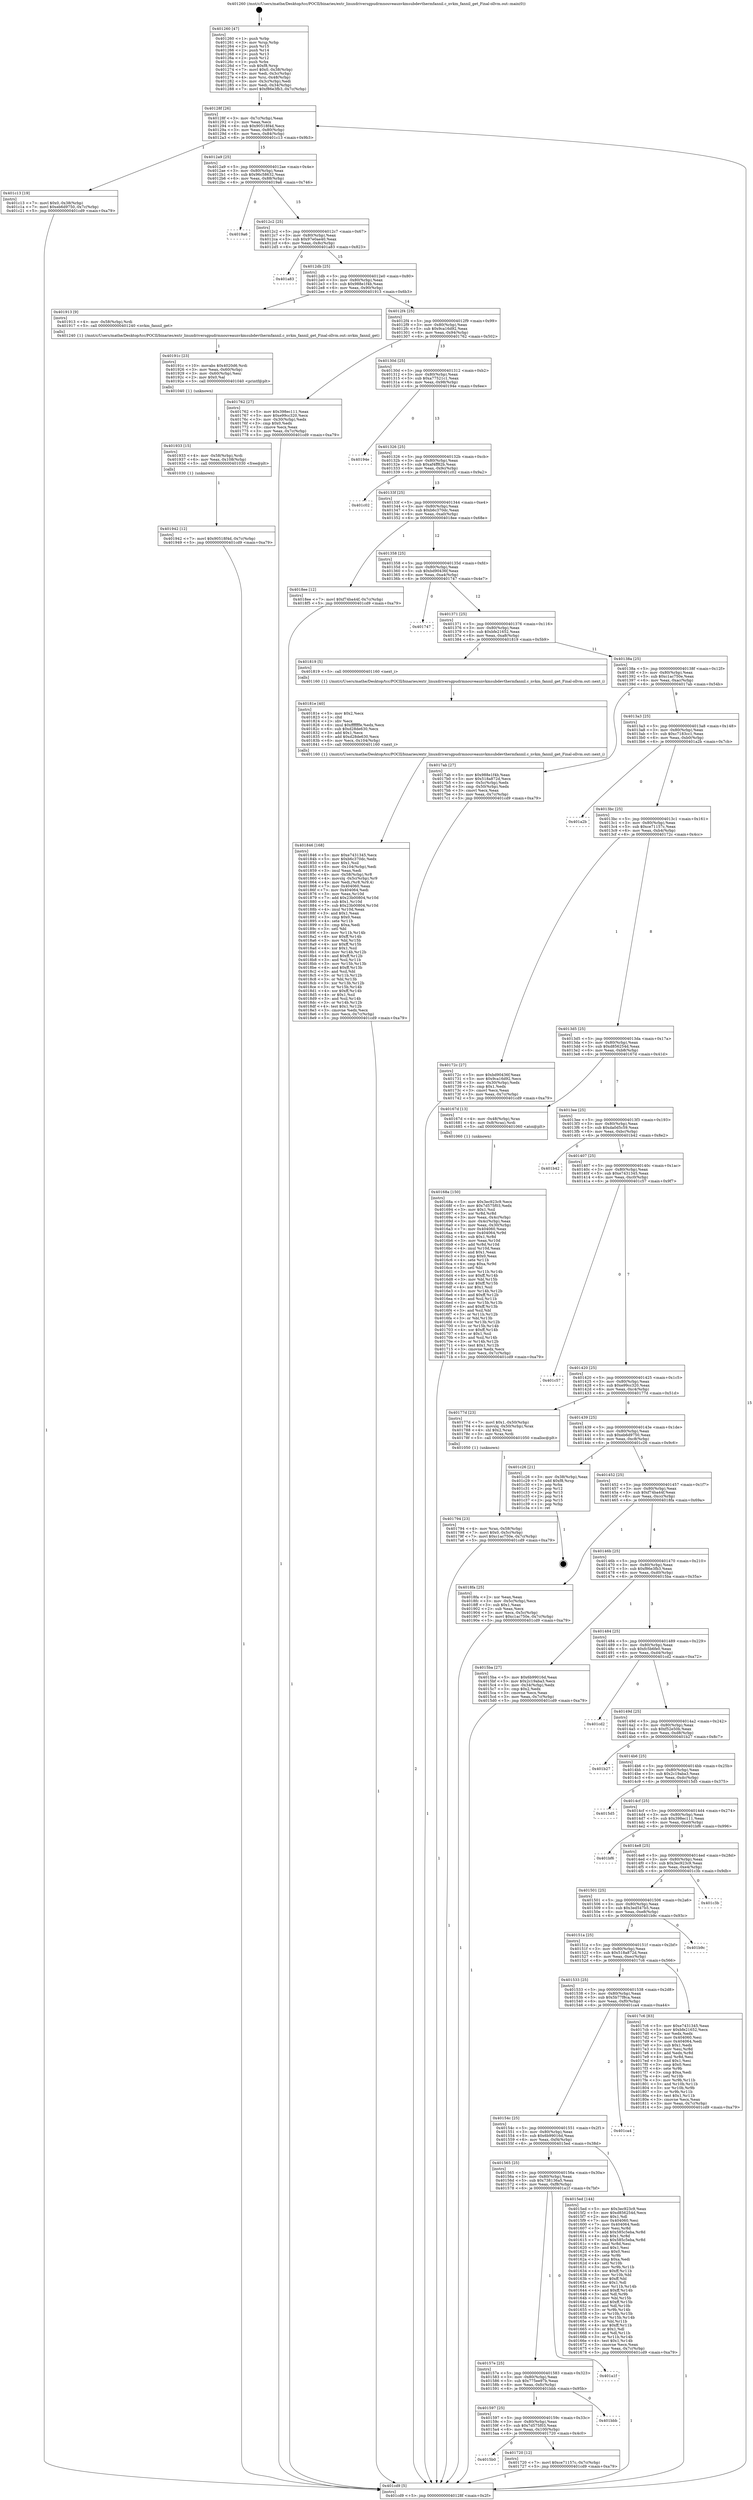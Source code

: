 digraph "0x401260" {
  label = "0x401260 (/mnt/c/Users/mathe/Desktop/tcc/POCII/binaries/extr_linuxdriversgpudrmnouveaunvkmsubdevthermfannil.c_nvkm_fannil_get_Final-ollvm.out::main(0))"
  labelloc = "t"
  node[shape=record]

  Entry [label="",width=0.3,height=0.3,shape=circle,fillcolor=black,style=filled]
  "0x40128f" [label="{
     0x40128f [26]\l
     | [instrs]\l
     &nbsp;&nbsp;0x40128f \<+3\>: mov -0x7c(%rbp),%eax\l
     &nbsp;&nbsp;0x401292 \<+2\>: mov %eax,%ecx\l
     &nbsp;&nbsp;0x401294 \<+6\>: sub $0x90518f4d,%ecx\l
     &nbsp;&nbsp;0x40129a \<+3\>: mov %eax,-0x80(%rbp)\l
     &nbsp;&nbsp;0x40129d \<+6\>: mov %ecx,-0x84(%rbp)\l
     &nbsp;&nbsp;0x4012a3 \<+6\>: je 0000000000401c13 \<main+0x9b3\>\l
  }"]
  "0x401c13" [label="{
     0x401c13 [19]\l
     | [instrs]\l
     &nbsp;&nbsp;0x401c13 \<+7\>: movl $0x0,-0x38(%rbp)\l
     &nbsp;&nbsp;0x401c1a \<+7\>: movl $0xeb6d9750,-0x7c(%rbp)\l
     &nbsp;&nbsp;0x401c21 \<+5\>: jmp 0000000000401cd9 \<main+0xa79\>\l
  }"]
  "0x4012a9" [label="{
     0x4012a9 [25]\l
     | [instrs]\l
     &nbsp;&nbsp;0x4012a9 \<+5\>: jmp 00000000004012ae \<main+0x4e\>\l
     &nbsp;&nbsp;0x4012ae \<+3\>: mov -0x80(%rbp),%eax\l
     &nbsp;&nbsp;0x4012b1 \<+5\>: sub $0x96c58632,%eax\l
     &nbsp;&nbsp;0x4012b6 \<+6\>: mov %eax,-0x88(%rbp)\l
     &nbsp;&nbsp;0x4012bc \<+6\>: je 00000000004019a6 \<main+0x746\>\l
  }"]
  Exit [label="",width=0.3,height=0.3,shape=circle,fillcolor=black,style=filled,peripheries=2]
  "0x4019a6" [label="{
     0x4019a6\l
  }", style=dashed]
  "0x4012c2" [label="{
     0x4012c2 [25]\l
     | [instrs]\l
     &nbsp;&nbsp;0x4012c2 \<+5\>: jmp 00000000004012c7 \<main+0x67\>\l
     &nbsp;&nbsp;0x4012c7 \<+3\>: mov -0x80(%rbp),%eax\l
     &nbsp;&nbsp;0x4012ca \<+5\>: sub $0x97e0ae40,%eax\l
     &nbsp;&nbsp;0x4012cf \<+6\>: mov %eax,-0x8c(%rbp)\l
     &nbsp;&nbsp;0x4012d5 \<+6\>: je 0000000000401a83 \<main+0x823\>\l
  }"]
  "0x401942" [label="{
     0x401942 [12]\l
     | [instrs]\l
     &nbsp;&nbsp;0x401942 \<+7\>: movl $0x90518f4d,-0x7c(%rbp)\l
     &nbsp;&nbsp;0x401949 \<+5\>: jmp 0000000000401cd9 \<main+0xa79\>\l
  }"]
  "0x401a83" [label="{
     0x401a83\l
  }", style=dashed]
  "0x4012db" [label="{
     0x4012db [25]\l
     | [instrs]\l
     &nbsp;&nbsp;0x4012db \<+5\>: jmp 00000000004012e0 \<main+0x80\>\l
     &nbsp;&nbsp;0x4012e0 \<+3\>: mov -0x80(%rbp),%eax\l
     &nbsp;&nbsp;0x4012e3 \<+5\>: sub $0x988e1f4b,%eax\l
     &nbsp;&nbsp;0x4012e8 \<+6\>: mov %eax,-0x90(%rbp)\l
     &nbsp;&nbsp;0x4012ee \<+6\>: je 0000000000401913 \<main+0x6b3\>\l
  }"]
  "0x401933" [label="{
     0x401933 [15]\l
     | [instrs]\l
     &nbsp;&nbsp;0x401933 \<+4\>: mov -0x58(%rbp),%rdi\l
     &nbsp;&nbsp;0x401937 \<+6\>: mov %eax,-0x108(%rbp)\l
     &nbsp;&nbsp;0x40193d \<+5\>: call 0000000000401030 \<free@plt\>\l
     | [calls]\l
     &nbsp;&nbsp;0x401030 \{1\} (unknown)\l
  }"]
  "0x401913" [label="{
     0x401913 [9]\l
     | [instrs]\l
     &nbsp;&nbsp;0x401913 \<+4\>: mov -0x58(%rbp),%rdi\l
     &nbsp;&nbsp;0x401917 \<+5\>: call 0000000000401240 \<nvkm_fannil_get\>\l
     | [calls]\l
     &nbsp;&nbsp;0x401240 \{1\} (/mnt/c/Users/mathe/Desktop/tcc/POCII/binaries/extr_linuxdriversgpudrmnouveaunvkmsubdevthermfannil.c_nvkm_fannil_get_Final-ollvm.out::nvkm_fannil_get)\l
  }"]
  "0x4012f4" [label="{
     0x4012f4 [25]\l
     | [instrs]\l
     &nbsp;&nbsp;0x4012f4 \<+5\>: jmp 00000000004012f9 \<main+0x99\>\l
     &nbsp;&nbsp;0x4012f9 \<+3\>: mov -0x80(%rbp),%eax\l
     &nbsp;&nbsp;0x4012fc \<+5\>: sub $0x9ca16d92,%eax\l
     &nbsp;&nbsp;0x401301 \<+6\>: mov %eax,-0x94(%rbp)\l
     &nbsp;&nbsp;0x401307 \<+6\>: je 0000000000401762 \<main+0x502\>\l
  }"]
  "0x40191c" [label="{
     0x40191c [23]\l
     | [instrs]\l
     &nbsp;&nbsp;0x40191c \<+10\>: movabs $0x4020d6,%rdi\l
     &nbsp;&nbsp;0x401926 \<+3\>: mov %eax,-0x60(%rbp)\l
     &nbsp;&nbsp;0x401929 \<+3\>: mov -0x60(%rbp),%esi\l
     &nbsp;&nbsp;0x40192c \<+2\>: mov $0x0,%al\l
     &nbsp;&nbsp;0x40192e \<+5\>: call 0000000000401040 \<printf@plt\>\l
     | [calls]\l
     &nbsp;&nbsp;0x401040 \{1\} (unknown)\l
  }"]
  "0x401762" [label="{
     0x401762 [27]\l
     | [instrs]\l
     &nbsp;&nbsp;0x401762 \<+5\>: mov $0x398ec111,%eax\l
     &nbsp;&nbsp;0x401767 \<+5\>: mov $0xe99cc320,%ecx\l
     &nbsp;&nbsp;0x40176c \<+3\>: mov -0x30(%rbp),%edx\l
     &nbsp;&nbsp;0x40176f \<+3\>: cmp $0x0,%edx\l
     &nbsp;&nbsp;0x401772 \<+3\>: cmove %ecx,%eax\l
     &nbsp;&nbsp;0x401775 \<+3\>: mov %eax,-0x7c(%rbp)\l
     &nbsp;&nbsp;0x401778 \<+5\>: jmp 0000000000401cd9 \<main+0xa79\>\l
  }"]
  "0x40130d" [label="{
     0x40130d [25]\l
     | [instrs]\l
     &nbsp;&nbsp;0x40130d \<+5\>: jmp 0000000000401312 \<main+0xb2\>\l
     &nbsp;&nbsp;0x401312 \<+3\>: mov -0x80(%rbp),%eax\l
     &nbsp;&nbsp;0x401315 \<+5\>: sub $0xa77521c1,%eax\l
     &nbsp;&nbsp;0x40131a \<+6\>: mov %eax,-0x98(%rbp)\l
     &nbsp;&nbsp;0x401320 \<+6\>: je 000000000040194e \<main+0x6ee\>\l
  }"]
  "0x401846" [label="{
     0x401846 [168]\l
     | [instrs]\l
     &nbsp;&nbsp;0x401846 \<+5\>: mov $0xe7431345,%ecx\l
     &nbsp;&nbsp;0x40184b \<+5\>: mov $0xb6c370dc,%edx\l
     &nbsp;&nbsp;0x401850 \<+3\>: mov $0x1,%sil\l
     &nbsp;&nbsp;0x401853 \<+6\>: mov -0x104(%rbp),%edi\l
     &nbsp;&nbsp;0x401859 \<+3\>: imul %eax,%edi\l
     &nbsp;&nbsp;0x40185c \<+4\>: mov -0x58(%rbp),%r8\l
     &nbsp;&nbsp;0x401860 \<+4\>: movslq -0x5c(%rbp),%r9\l
     &nbsp;&nbsp;0x401864 \<+4\>: mov %edi,(%r8,%r9,4)\l
     &nbsp;&nbsp;0x401868 \<+7\>: mov 0x404060,%eax\l
     &nbsp;&nbsp;0x40186f \<+7\>: mov 0x404064,%edi\l
     &nbsp;&nbsp;0x401876 \<+3\>: mov %eax,%r10d\l
     &nbsp;&nbsp;0x401879 \<+7\>: add $0x23b00804,%r10d\l
     &nbsp;&nbsp;0x401880 \<+4\>: sub $0x1,%r10d\l
     &nbsp;&nbsp;0x401884 \<+7\>: sub $0x23b00804,%r10d\l
     &nbsp;&nbsp;0x40188b \<+4\>: imul %r10d,%eax\l
     &nbsp;&nbsp;0x40188f \<+3\>: and $0x1,%eax\l
     &nbsp;&nbsp;0x401892 \<+3\>: cmp $0x0,%eax\l
     &nbsp;&nbsp;0x401895 \<+4\>: sete %r11b\l
     &nbsp;&nbsp;0x401899 \<+3\>: cmp $0xa,%edi\l
     &nbsp;&nbsp;0x40189c \<+3\>: setl %bl\l
     &nbsp;&nbsp;0x40189f \<+3\>: mov %r11b,%r14b\l
     &nbsp;&nbsp;0x4018a2 \<+4\>: xor $0xff,%r14b\l
     &nbsp;&nbsp;0x4018a6 \<+3\>: mov %bl,%r15b\l
     &nbsp;&nbsp;0x4018a9 \<+4\>: xor $0xff,%r15b\l
     &nbsp;&nbsp;0x4018ad \<+4\>: xor $0x1,%sil\l
     &nbsp;&nbsp;0x4018b1 \<+3\>: mov %r14b,%r12b\l
     &nbsp;&nbsp;0x4018b4 \<+4\>: and $0xff,%r12b\l
     &nbsp;&nbsp;0x4018b8 \<+3\>: and %sil,%r11b\l
     &nbsp;&nbsp;0x4018bb \<+3\>: mov %r15b,%r13b\l
     &nbsp;&nbsp;0x4018be \<+4\>: and $0xff,%r13b\l
     &nbsp;&nbsp;0x4018c2 \<+3\>: and %sil,%bl\l
     &nbsp;&nbsp;0x4018c5 \<+3\>: or %r11b,%r12b\l
     &nbsp;&nbsp;0x4018c8 \<+3\>: or %bl,%r13b\l
     &nbsp;&nbsp;0x4018cb \<+3\>: xor %r13b,%r12b\l
     &nbsp;&nbsp;0x4018ce \<+3\>: or %r15b,%r14b\l
     &nbsp;&nbsp;0x4018d1 \<+4\>: xor $0xff,%r14b\l
     &nbsp;&nbsp;0x4018d5 \<+4\>: or $0x1,%sil\l
     &nbsp;&nbsp;0x4018d9 \<+3\>: and %sil,%r14b\l
     &nbsp;&nbsp;0x4018dc \<+3\>: or %r14b,%r12b\l
     &nbsp;&nbsp;0x4018df \<+4\>: test $0x1,%r12b\l
     &nbsp;&nbsp;0x4018e3 \<+3\>: cmovne %edx,%ecx\l
     &nbsp;&nbsp;0x4018e6 \<+3\>: mov %ecx,-0x7c(%rbp)\l
     &nbsp;&nbsp;0x4018e9 \<+5\>: jmp 0000000000401cd9 \<main+0xa79\>\l
  }"]
  "0x40194e" [label="{
     0x40194e\l
  }", style=dashed]
  "0x401326" [label="{
     0x401326 [25]\l
     | [instrs]\l
     &nbsp;&nbsp;0x401326 \<+5\>: jmp 000000000040132b \<main+0xcb\>\l
     &nbsp;&nbsp;0x40132b \<+3\>: mov -0x80(%rbp),%eax\l
     &nbsp;&nbsp;0x40132e \<+5\>: sub $0xaf4ff82b,%eax\l
     &nbsp;&nbsp;0x401333 \<+6\>: mov %eax,-0x9c(%rbp)\l
     &nbsp;&nbsp;0x401339 \<+6\>: je 0000000000401c02 \<main+0x9a2\>\l
  }"]
  "0x40181e" [label="{
     0x40181e [40]\l
     | [instrs]\l
     &nbsp;&nbsp;0x40181e \<+5\>: mov $0x2,%ecx\l
     &nbsp;&nbsp;0x401823 \<+1\>: cltd\l
     &nbsp;&nbsp;0x401824 \<+2\>: idiv %ecx\l
     &nbsp;&nbsp;0x401826 \<+6\>: imul $0xfffffffe,%edx,%ecx\l
     &nbsp;&nbsp;0x40182c \<+6\>: sub $0xd28de630,%ecx\l
     &nbsp;&nbsp;0x401832 \<+3\>: add $0x1,%ecx\l
     &nbsp;&nbsp;0x401835 \<+6\>: add $0xd28de630,%ecx\l
     &nbsp;&nbsp;0x40183b \<+6\>: mov %ecx,-0x104(%rbp)\l
     &nbsp;&nbsp;0x401841 \<+5\>: call 0000000000401160 \<next_i\>\l
     | [calls]\l
     &nbsp;&nbsp;0x401160 \{1\} (/mnt/c/Users/mathe/Desktop/tcc/POCII/binaries/extr_linuxdriversgpudrmnouveaunvkmsubdevthermfannil.c_nvkm_fannil_get_Final-ollvm.out::next_i)\l
  }"]
  "0x401c02" [label="{
     0x401c02\l
  }", style=dashed]
  "0x40133f" [label="{
     0x40133f [25]\l
     | [instrs]\l
     &nbsp;&nbsp;0x40133f \<+5\>: jmp 0000000000401344 \<main+0xe4\>\l
     &nbsp;&nbsp;0x401344 \<+3\>: mov -0x80(%rbp),%eax\l
     &nbsp;&nbsp;0x401347 \<+5\>: sub $0xb6c370dc,%eax\l
     &nbsp;&nbsp;0x40134c \<+6\>: mov %eax,-0xa0(%rbp)\l
     &nbsp;&nbsp;0x401352 \<+6\>: je 00000000004018ee \<main+0x68e\>\l
  }"]
  "0x401794" [label="{
     0x401794 [23]\l
     | [instrs]\l
     &nbsp;&nbsp;0x401794 \<+4\>: mov %rax,-0x58(%rbp)\l
     &nbsp;&nbsp;0x401798 \<+7\>: movl $0x0,-0x5c(%rbp)\l
     &nbsp;&nbsp;0x40179f \<+7\>: movl $0xc1ac750e,-0x7c(%rbp)\l
     &nbsp;&nbsp;0x4017a6 \<+5\>: jmp 0000000000401cd9 \<main+0xa79\>\l
  }"]
  "0x4018ee" [label="{
     0x4018ee [12]\l
     | [instrs]\l
     &nbsp;&nbsp;0x4018ee \<+7\>: movl $0xf74ba44f,-0x7c(%rbp)\l
     &nbsp;&nbsp;0x4018f5 \<+5\>: jmp 0000000000401cd9 \<main+0xa79\>\l
  }"]
  "0x401358" [label="{
     0x401358 [25]\l
     | [instrs]\l
     &nbsp;&nbsp;0x401358 \<+5\>: jmp 000000000040135d \<main+0xfd\>\l
     &nbsp;&nbsp;0x40135d \<+3\>: mov -0x80(%rbp),%eax\l
     &nbsp;&nbsp;0x401360 \<+5\>: sub $0xbd90436f,%eax\l
     &nbsp;&nbsp;0x401365 \<+6\>: mov %eax,-0xa4(%rbp)\l
     &nbsp;&nbsp;0x40136b \<+6\>: je 0000000000401747 \<main+0x4e7\>\l
  }"]
  "0x4015b0" [label="{
     0x4015b0\l
  }", style=dashed]
  "0x401747" [label="{
     0x401747\l
  }", style=dashed]
  "0x401371" [label="{
     0x401371 [25]\l
     | [instrs]\l
     &nbsp;&nbsp;0x401371 \<+5\>: jmp 0000000000401376 \<main+0x116\>\l
     &nbsp;&nbsp;0x401376 \<+3\>: mov -0x80(%rbp),%eax\l
     &nbsp;&nbsp;0x401379 \<+5\>: sub $0xbfe21652,%eax\l
     &nbsp;&nbsp;0x40137e \<+6\>: mov %eax,-0xa8(%rbp)\l
     &nbsp;&nbsp;0x401384 \<+6\>: je 0000000000401819 \<main+0x5b9\>\l
  }"]
  "0x401720" [label="{
     0x401720 [12]\l
     | [instrs]\l
     &nbsp;&nbsp;0x401720 \<+7\>: movl $0xce71157c,-0x7c(%rbp)\l
     &nbsp;&nbsp;0x401727 \<+5\>: jmp 0000000000401cd9 \<main+0xa79\>\l
  }"]
  "0x401819" [label="{
     0x401819 [5]\l
     | [instrs]\l
     &nbsp;&nbsp;0x401819 \<+5\>: call 0000000000401160 \<next_i\>\l
     | [calls]\l
     &nbsp;&nbsp;0x401160 \{1\} (/mnt/c/Users/mathe/Desktop/tcc/POCII/binaries/extr_linuxdriversgpudrmnouveaunvkmsubdevthermfannil.c_nvkm_fannil_get_Final-ollvm.out::next_i)\l
  }"]
  "0x40138a" [label="{
     0x40138a [25]\l
     | [instrs]\l
     &nbsp;&nbsp;0x40138a \<+5\>: jmp 000000000040138f \<main+0x12f\>\l
     &nbsp;&nbsp;0x40138f \<+3\>: mov -0x80(%rbp),%eax\l
     &nbsp;&nbsp;0x401392 \<+5\>: sub $0xc1ac750e,%eax\l
     &nbsp;&nbsp;0x401397 \<+6\>: mov %eax,-0xac(%rbp)\l
     &nbsp;&nbsp;0x40139d \<+6\>: je 00000000004017ab \<main+0x54b\>\l
  }"]
  "0x401597" [label="{
     0x401597 [25]\l
     | [instrs]\l
     &nbsp;&nbsp;0x401597 \<+5\>: jmp 000000000040159c \<main+0x33c\>\l
     &nbsp;&nbsp;0x40159c \<+3\>: mov -0x80(%rbp),%eax\l
     &nbsp;&nbsp;0x40159f \<+5\>: sub $0x7d575f03,%eax\l
     &nbsp;&nbsp;0x4015a4 \<+6\>: mov %eax,-0x100(%rbp)\l
     &nbsp;&nbsp;0x4015aa \<+6\>: je 0000000000401720 \<main+0x4c0\>\l
  }"]
  "0x4017ab" [label="{
     0x4017ab [27]\l
     | [instrs]\l
     &nbsp;&nbsp;0x4017ab \<+5\>: mov $0x988e1f4b,%eax\l
     &nbsp;&nbsp;0x4017b0 \<+5\>: mov $0x518a872d,%ecx\l
     &nbsp;&nbsp;0x4017b5 \<+3\>: mov -0x5c(%rbp),%edx\l
     &nbsp;&nbsp;0x4017b8 \<+3\>: cmp -0x50(%rbp),%edx\l
     &nbsp;&nbsp;0x4017bb \<+3\>: cmovl %ecx,%eax\l
     &nbsp;&nbsp;0x4017be \<+3\>: mov %eax,-0x7c(%rbp)\l
     &nbsp;&nbsp;0x4017c1 \<+5\>: jmp 0000000000401cd9 \<main+0xa79\>\l
  }"]
  "0x4013a3" [label="{
     0x4013a3 [25]\l
     | [instrs]\l
     &nbsp;&nbsp;0x4013a3 \<+5\>: jmp 00000000004013a8 \<main+0x148\>\l
     &nbsp;&nbsp;0x4013a8 \<+3\>: mov -0x80(%rbp),%eax\l
     &nbsp;&nbsp;0x4013ab \<+5\>: sub $0xc7183cc1,%eax\l
     &nbsp;&nbsp;0x4013b0 \<+6\>: mov %eax,-0xb0(%rbp)\l
     &nbsp;&nbsp;0x4013b6 \<+6\>: je 0000000000401a2b \<main+0x7cb\>\l
  }"]
  "0x401bbb" [label="{
     0x401bbb\l
  }", style=dashed]
  "0x401a2b" [label="{
     0x401a2b\l
  }", style=dashed]
  "0x4013bc" [label="{
     0x4013bc [25]\l
     | [instrs]\l
     &nbsp;&nbsp;0x4013bc \<+5\>: jmp 00000000004013c1 \<main+0x161\>\l
     &nbsp;&nbsp;0x4013c1 \<+3\>: mov -0x80(%rbp),%eax\l
     &nbsp;&nbsp;0x4013c4 \<+5\>: sub $0xce71157c,%eax\l
     &nbsp;&nbsp;0x4013c9 \<+6\>: mov %eax,-0xb4(%rbp)\l
     &nbsp;&nbsp;0x4013cf \<+6\>: je 000000000040172c \<main+0x4cc\>\l
  }"]
  "0x40157e" [label="{
     0x40157e [25]\l
     | [instrs]\l
     &nbsp;&nbsp;0x40157e \<+5\>: jmp 0000000000401583 \<main+0x323\>\l
     &nbsp;&nbsp;0x401583 \<+3\>: mov -0x80(%rbp),%eax\l
     &nbsp;&nbsp;0x401586 \<+5\>: sub $0x775ee97b,%eax\l
     &nbsp;&nbsp;0x40158b \<+6\>: mov %eax,-0xfc(%rbp)\l
     &nbsp;&nbsp;0x401591 \<+6\>: je 0000000000401bbb \<main+0x95b\>\l
  }"]
  "0x40172c" [label="{
     0x40172c [27]\l
     | [instrs]\l
     &nbsp;&nbsp;0x40172c \<+5\>: mov $0xbd90436f,%eax\l
     &nbsp;&nbsp;0x401731 \<+5\>: mov $0x9ca16d92,%ecx\l
     &nbsp;&nbsp;0x401736 \<+3\>: mov -0x30(%rbp),%edx\l
     &nbsp;&nbsp;0x401739 \<+3\>: cmp $0x1,%edx\l
     &nbsp;&nbsp;0x40173c \<+3\>: cmovl %ecx,%eax\l
     &nbsp;&nbsp;0x40173f \<+3\>: mov %eax,-0x7c(%rbp)\l
     &nbsp;&nbsp;0x401742 \<+5\>: jmp 0000000000401cd9 \<main+0xa79\>\l
  }"]
  "0x4013d5" [label="{
     0x4013d5 [25]\l
     | [instrs]\l
     &nbsp;&nbsp;0x4013d5 \<+5\>: jmp 00000000004013da \<main+0x17a\>\l
     &nbsp;&nbsp;0x4013da \<+3\>: mov -0x80(%rbp),%eax\l
     &nbsp;&nbsp;0x4013dd \<+5\>: sub $0xd856254d,%eax\l
     &nbsp;&nbsp;0x4013e2 \<+6\>: mov %eax,-0xb8(%rbp)\l
     &nbsp;&nbsp;0x4013e8 \<+6\>: je 000000000040167d \<main+0x41d\>\l
  }"]
  "0x401a1f" [label="{
     0x401a1f\l
  }", style=dashed]
  "0x40167d" [label="{
     0x40167d [13]\l
     | [instrs]\l
     &nbsp;&nbsp;0x40167d \<+4\>: mov -0x48(%rbp),%rax\l
     &nbsp;&nbsp;0x401681 \<+4\>: mov 0x8(%rax),%rdi\l
     &nbsp;&nbsp;0x401685 \<+5\>: call 0000000000401060 \<atoi@plt\>\l
     | [calls]\l
     &nbsp;&nbsp;0x401060 \{1\} (unknown)\l
  }"]
  "0x4013ee" [label="{
     0x4013ee [25]\l
     | [instrs]\l
     &nbsp;&nbsp;0x4013ee \<+5\>: jmp 00000000004013f3 \<main+0x193\>\l
     &nbsp;&nbsp;0x4013f3 \<+3\>: mov -0x80(%rbp),%eax\l
     &nbsp;&nbsp;0x4013f6 \<+5\>: sub $0xda0d5c59,%eax\l
     &nbsp;&nbsp;0x4013fb \<+6\>: mov %eax,-0xbc(%rbp)\l
     &nbsp;&nbsp;0x401401 \<+6\>: je 0000000000401b42 \<main+0x8e2\>\l
  }"]
  "0x40168a" [label="{
     0x40168a [150]\l
     | [instrs]\l
     &nbsp;&nbsp;0x40168a \<+5\>: mov $0x3ec923c9,%ecx\l
     &nbsp;&nbsp;0x40168f \<+5\>: mov $0x7d575f03,%edx\l
     &nbsp;&nbsp;0x401694 \<+3\>: mov $0x1,%sil\l
     &nbsp;&nbsp;0x401697 \<+3\>: xor %r8d,%r8d\l
     &nbsp;&nbsp;0x40169a \<+3\>: mov %eax,-0x4c(%rbp)\l
     &nbsp;&nbsp;0x40169d \<+3\>: mov -0x4c(%rbp),%eax\l
     &nbsp;&nbsp;0x4016a0 \<+3\>: mov %eax,-0x30(%rbp)\l
     &nbsp;&nbsp;0x4016a3 \<+7\>: mov 0x404060,%eax\l
     &nbsp;&nbsp;0x4016aa \<+8\>: mov 0x404064,%r9d\l
     &nbsp;&nbsp;0x4016b2 \<+4\>: sub $0x1,%r8d\l
     &nbsp;&nbsp;0x4016b6 \<+3\>: mov %eax,%r10d\l
     &nbsp;&nbsp;0x4016b9 \<+3\>: add %r8d,%r10d\l
     &nbsp;&nbsp;0x4016bc \<+4\>: imul %r10d,%eax\l
     &nbsp;&nbsp;0x4016c0 \<+3\>: and $0x1,%eax\l
     &nbsp;&nbsp;0x4016c3 \<+3\>: cmp $0x0,%eax\l
     &nbsp;&nbsp;0x4016c6 \<+4\>: sete %r11b\l
     &nbsp;&nbsp;0x4016ca \<+4\>: cmp $0xa,%r9d\l
     &nbsp;&nbsp;0x4016ce \<+3\>: setl %bl\l
     &nbsp;&nbsp;0x4016d1 \<+3\>: mov %r11b,%r14b\l
     &nbsp;&nbsp;0x4016d4 \<+4\>: xor $0xff,%r14b\l
     &nbsp;&nbsp;0x4016d8 \<+3\>: mov %bl,%r15b\l
     &nbsp;&nbsp;0x4016db \<+4\>: xor $0xff,%r15b\l
     &nbsp;&nbsp;0x4016df \<+4\>: xor $0x1,%sil\l
     &nbsp;&nbsp;0x4016e3 \<+3\>: mov %r14b,%r12b\l
     &nbsp;&nbsp;0x4016e6 \<+4\>: and $0xff,%r12b\l
     &nbsp;&nbsp;0x4016ea \<+3\>: and %sil,%r11b\l
     &nbsp;&nbsp;0x4016ed \<+3\>: mov %r15b,%r13b\l
     &nbsp;&nbsp;0x4016f0 \<+4\>: and $0xff,%r13b\l
     &nbsp;&nbsp;0x4016f4 \<+3\>: and %sil,%bl\l
     &nbsp;&nbsp;0x4016f7 \<+3\>: or %r11b,%r12b\l
     &nbsp;&nbsp;0x4016fa \<+3\>: or %bl,%r13b\l
     &nbsp;&nbsp;0x4016fd \<+3\>: xor %r13b,%r12b\l
     &nbsp;&nbsp;0x401700 \<+3\>: or %r15b,%r14b\l
     &nbsp;&nbsp;0x401703 \<+4\>: xor $0xff,%r14b\l
     &nbsp;&nbsp;0x401707 \<+4\>: or $0x1,%sil\l
     &nbsp;&nbsp;0x40170b \<+3\>: and %sil,%r14b\l
     &nbsp;&nbsp;0x40170e \<+3\>: or %r14b,%r12b\l
     &nbsp;&nbsp;0x401711 \<+4\>: test $0x1,%r12b\l
     &nbsp;&nbsp;0x401715 \<+3\>: cmovne %edx,%ecx\l
     &nbsp;&nbsp;0x401718 \<+3\>: mov %ecx,-0x7c(%rbp)\l
     &nbsp;&nbsp;0x40171b \<+5\>: jmp 0000000000401cd9 \<main+0xa79\>\l
  }"]
  "0x401b42" [label="{
     0x401b42\l
  }", style=dashed]
  "0x401407" [label="{
     0x401407 [25]\l
     | [instrs]\l
     &nbsp;&nbsp;0x401407 \<+5\>: jmp 000000000040140c \<main+0x1ac\>\l
     &nbsp;&nbsp;0x40140c \<+3\>: mov -0x80(%rbp),%eax\l
     &nbsp;&nbsp;0x40140f \<+5\>: sub $0xe7431345,%eax\l
     &nbsp;&nbsp;0x401414 \<+6\>: mov %eax,-0xc0(%rbp)\l
     &nbsp;&nbsp;0x40141a \<+6\>: je 0000000000401c57 \<main+0x9f7\>\l
  }"]
  "0x401565" [label="{
     0x401565 [25]\l
     | [instrs]\l
     &nbsp;&nbsp;0x401565 \<+5\>: jmp 000000000040156a \<main+0x30a\>\l
     &nbsp;&nbsp;0x40156a \<+3\>: mov -0x80(%rbp),%eax\l
     &nbsp;&nbsp;0x40156d \<+5\>: sub $0x738136a5,%eax\l
     &nbsp;&nbsp;0x401572 \<+6\>: mov %eax,-0xf8(%rbp)\l
     &nbsp;&nbsp;0x401578 \<+6\>: je 0000000000401a1f \<main+0x7bf\>\l
  }"]
  "0x401c57" [label="{
     0x401c57\l
  }", style=dashed]
  "0x401420" [label="{
     0x401420 [25]\l
     | [instrs]\l
     &nbsp;&nbsp;0x401420 \<+5\>: jmp 0000000000401425 \<main+0x1c5\>\l
     &nbsp;&nbsp;0x401425 \<+3\>: mov -0x80(%rbp),%eax\l
     &nbsp;&nbsp;0x401428 \<+5\>: sub $0xe99cc320,%eax\l
     &nbsp;&nbsp;0x40142d \<+6\>: mov %eax,-0xc4(%rbp)\l
     &nbsp;&nbsp;0x401433 \<+6\>: je 000000000040177d \<main+0x51d\>\l
  }"]
  "0x4015ed" [label="{
     0x4015ed [144]\l
     | [instrs]\l
     &nbsp;&nbsp;0x4015ed \<+5\>: mov $0x3ec923c9,%eax\l
     &nbsp;&nbsp;0x4015f2 \<+5\>: mov $0xd856254d,%ecx\l
     &nbsp;&nbsp;0x4015f7 \<+2\>: mov $0x1,%dl\l
     &nbsp;&nbsp;0x4015f9 \<+7\>: mov 0x404060,%esi\l
     &nbsp;&nbsp;0x401600 \<+7\>: mov 0x404064,%edi\l
     &nbsp;&nbsp;0x401607 \<+3\>: mov %esi,%r8d\l
     &nbsp;&nbsp;0x40160a \<+7\>: add $0x585c5eba,%r8d\l
     &nbsp;&nbsp;0x401611 \<+4\>: sub $0x1,%r8d\l
     &nbsp;&nbsp;0x401615 \<+7\>: sub $0x585c5eba,%r8d\l
     &nbsp;&nbsp;0x40161c \<+4\>: imul %r8d,%esi\l
     &nbsp;&nbsp;0x401620 \<+3\>: and $0x1,%esi\l
     &nbsp;&nbsp;0x401623 \<+3\>: cmp $0x0,%esi\l
     &nbsp;&nbsp;0x401626 \<+4\>: sete %r9b\l
     &nbsp;&nbsp;0x40162a \<+3\>: cmp $0xa,%edi\l
     &nbsp;&nbsp;0x40162d \<+4\>: setl %r10b\l
     &nbsp;&nbsp;0x401631 \<+3\>: mov %r9b,%r11b\l
     &nbsp;&nbsp;0x401634 \<+4\>: xor $0xff,%r11b\l
     &nbsp;&nbsp;0x401638 \<+3\>: mov %r10b,%bl\l
     &nbsp;&nbsp;0x40163b \<+3\>: xor $0xff,%bl\l
     &nbsp;&nbsp;0x40163e \<+3\>: xor $0x1,%dl\l
     &nbsp;&nbsp;0x401641 \<+3\>: mov %r11b,%r14b\l
     &nbsp;&nbsp;0x401644 \<+4\>: and $0xff,%r14b\l
     &nbsp;&nbsp;0x401648 \<+3\>: and %dl,%r9b\l
     &nbsp;&nbsp;0x40164b \<+3\>: mov %bl,%r15b\l
     &nbsp;&nbsp;0x40164e \<+4\>: and $0xff,%r15b\l
     &nbsp;&nbsp;0x401652 \<+3\>: and %dl,%r10b\l
     &nbsp;&nbsp;0x401655 \<+3\>: or %r9b,%r14b\l
     &nbsp;&nbsp;0x401658 \<+3\>: or %r10b,%r15b\l
     &nbsp;&nbsp;0x40165b \<+3\>: xor %r15b,%r14b\l
     &nbsp;&nbsp;0x40165e \<+3\>: or %bl,%r11b\l
     &nbsp;&nbsp;0x401661 \<+4\>: xor $0xff,%r11b\l
     &nbsp;&nbsp;0x401665 \<+3\>: or $0x1,%dl\l
     &nbsp;&nbsp;0x401668 \<+3\>: and %dl,%r11b\l
     &nbsp;&nbsp;0x40166b \<+3\>: or %r11b,%r14b\l
     &nbsp;&nbsp;0x40166e \<+4\>: test $0x1,%r14b\l
     &nbsp;&nbsp;0x401672 \<+3\>: cmovne %ecx,%eax\l
     &nbsp;&nbsp;0x401675 \<+3\>: mov %eax,-0x7c(%rbp)\l
     &nbsp;&nbsp;0x401678 \<+5\>: jmp 0000000000401cd9 \<main+0xa79\>\l
  }"]
  "0x40177d" [label="{
     0x40177d [23]\l
     | [instrs]\l
     &nbsp;&nbsp;0x40177d \<+7\>: movl $0x1,-0x50(%rbp)\l
     &nbsp;&nbsp;0x401784 \<+4\>: movslq -0x50(%rbp),%rax\l
     &nbsp;&nbsp;0x401788 \<+4\>: shl $0x2,%rax\l
     &nbsp;&nbsp;0x40178c \<+3\>: mov %rax,%rdi\l
     &nbsp;&nbsp;0x40178f \<+5\>: call 0000000000401050 \<malloc@plt\>\l
     | [calls]\l
     &nbsp;&nbsp;0x401050 \{1\} (unknown)\l
  }"]
  "0x401439" [label="{
     0x401439 [25]\l
     | [instrs]\l
     &nbsp;&nbsp;0x401439 \<+5\>: jmp 000000000040143e \<main+0x1de\>\l
     &nbsp;&nbsp;0x40143e \<+3\>: mov -0x80(%rbp),%eax\l
     &nbsp;&nbsp;0x401441 \<+5\>: sub $0xeb6d9750,%eax\l
     &nbsp;&nbsp;0x401446 \<+6\>: mov %eax,-0xc8(%rbp)\l
     &nbsp;&nbsp;0x40144c \<+6\>: je 0000000000401c26 \<main+0x9c6\>\l
  }"]
  "0x40154c" [label="{
     0x40154c [25]\l
     | [instrs]\l
     &nbsp;&nbsp;0x40154c \<+5\>: jmp 0000000000401551 \<main+0x2f1\>\l
     &nbsp;&nbsp;0x401551 \<+3\>: mov -0x80(%rbp),%eax\l
     &nbsp;&nbsp;0x401554 \<+5\>: sub $0x6b99016d,%eax\l
     &nbsp;&nbsp;0x401559 \<+6\>: mov %eax,-0xf4(%rbp)\l
     &nbsp;&nbsp;0x40155f \<+6\>: je 00000000004015ed \<main+0x38d\>\l
  }"]
  "0x401c26" [label="{
     0x401c26 [21]\l
     | [instrs]\l
     &nbsp;&nbsp;0x401c26 \<+3\>: mov -0x38(%rbp),%eax\l
     &nbsp;&nbsp;0x401c29 \<+7\>: add $0xf8,%rsp\l
     &nbsp;&nbsp;0x401c30 \<+1\>: pop %rbx\l
     &nbsp;&nbsp;0x401c31 \<+2\>: pop %r12\l
     &nbsp;&nbsp;0x401c33 \<+2\>: pop %r13\l
     &nbsp;&nbsp;0x401c35 \<+2\>: pop %r14\l
     &nbsp;&nbsp;0x401c37 \<+2\>: pop %r15\l
     &nbsp;&nbsp;0x401c39 \<+1\>: pop %rbp\l
     &nbsp;&nbsp;0x401c3a \<+1\>: ret\l
  }"]
  "0x401452" [label="{
     0x401452 [25]\l
     | [instrs]\l
     &nbsp;&nbsp;0x401452 \<+5\>: jmp 0000000000401457 \<main+0x1f7\>\l
     &nbsp;&nbsp;0x401457 \<+3\>: mov -0x80(%rbp),%eax\l
     &nbsp;&nbsp;0x40145a \<+5\>: sub $0xf74ba44f,%eax\l
     &nbsp;&nbsp;0x40145f \<+6\>: mov %eax,-0xcc(%rbp)\l
     &nbsp;&nbsp;0x401465 \<+6\>: je 00000000004018fa \<main+0x69a\>\l
  }"]
  "0x401ca4" [label="{
     0x401ca4\l
  }", style=dashed]
  "0x4018fa" [label="{
     0x4018fa [25]\l
     | [instrs]\l
     &nbsp;&nbsp;0x4018fa \<+2\>: xor %eax,%eax\l
     &nbsp;&nbsp;0x4018fc \<+3\>: mov -0x5c(%rbp),%ecx\l
     &nbsp;&nbsp;0x4018ff \<+3\>: sub $0x1,%eax\l
     &nbsp;&nbsp;0x401902 \<+2\>: sub %eax,%ecx\l
     &nbsp;&nbsp;0x401904 \<+3\>: mov %ecx,-0x5c(%rbp)\l
     &nbsp;&nbsp;0x401907 \<+7\>: movl $0xc1ac750e,-0x7c(%rbp)\l
     &nbsp;&nbsp;0x40190e \<+5\>: jmp 0000000000401cd9 \<main+0xa79\>\l
  }"]
  "0x40146b" [label="{
     0x40146b [25]\l
     | [instrs]\l
     &nbsp;&nbsp;0x40146b \<+5\>: jmp 0000000000401470 \<main+0x210\>\l
     &nbsp;&nbsp;0x401470 \<+3\>: mov -0x80(%rbp),%eax\l
     &nbsp;&nbsp;0x401473 \<+5\>: sub $0xf86e3fb3,%eax\l
     &nbsp;&nbsp;0x401478 \<+6\>: mov %eax,-0xd0(%rbp)\l
     &nbsp;&nbsp;0x40147e \<+6\>: je 00000000004015ba \<main+0x35a\>\l
  }"]
  "0x401533" [label="{
     0x401533 [25]\l
     | [instrs]\l
     &nbsp;&nbsp;0x401533 \<+5\>: jmp 0000000000401538 \<main+0x2d8\>\l
     &nbsp;&nbsp;0x401538 \<+3\>: mov -0x80(%rbp),%eax\l
     &nbsp;&nbsp;0x40153b \<+5\>: sub $0x5b77f8ca,%eax\l
     &nbsp;&nbsp;0x401540 \<+6\>: mov %eax,-0xf0(%rbp)\l
     &nbsp;&nbsp;0x401546 \<+6\>: je 0000000000401ca4 \<main+0xa44\>\l
  }"]
  "0x4015ba" [label="{
     0x4015ba [27]\l
     | [instrs]\l
     &nbsp;&nbsp;0x4015ba \<+5\>: mov $0x6b99016d,%eax\l
     &nbsp;&nbsp;0x4015bf \<+5\>: mov $0x2c19aba3,%ecx\l
     &nbsp;&nbsp;0x4015c4 \<+3\>: mov -0x34(%rbp),%edx\l
     &nbsp;&nbsp;0x4015c7 \<+3\>: cmp $0x2,%edx\l
     &nbsp;&nbsp;0x4015ca \<+3\>: cmovne %ecx,%eax\l
     &nbsp;&nbsp;0x4015cd \<+3\>: mov %eax,-0x7c(%rbp)\l
     &nbsp;&nbsp;0x4015d0 \<+5\>: jmp 0000000000401cd9 \<main+0xa79\>\l
  }"]
  "0x401484" [label="{
     0x401484 [25]\l
     | [instrs]\l
     &nbsp;&nbsp;0x401484 \<+5\>: jmp 0000000000401489 \<main+0x229\>\l
     &nbsp;&nbsp;0x401489 \<+3\>: mov -0x80(%rbp),%eax\l
     &nbsp;&nbsp;0x40148c \<+5\>: sub $0xfc5b6fe0,%eax\l
     &nbsp;&nbsp;0x401491 \<+6\>: mov %eax,-0xd4(%rbp)\l
     &nbsp;&nbsp;0x401497 \<+6\>: je 0000000000401cd2 \<main+0xa72\>\l
  }"]
  "0x401cd9" [label="{
     0x401cd9 [5]\l
     | [instrs]\l
     &nbsp;&nbsp;0x401cd9 \<+5\>: jmp 000000000040128f \<main+0x2f\>\l
  }"]
  "0x401260" [label="{
     0x401260 [47]\l
     | [instrs]\l
     &nbsp;&nbsp;0x401260 \<+1\>: push %rbp\l
     &nbsp;&nbsp;0x401261 \<+3\>: mov %rsp,%rbp\l
     &nbsp;&nbsp;0x401264 \<+2\>: push %r15\l
     &nbsp;&nbsp;0x401266 \<+2\>: push %r14\l
     &nbsp;&nbsp;0x401268 \<+2\>: push %r13\l
     &nbsp;&nbsp;0x40126a \<+2\>: push %r12\l
     &nbsp;&nbsp;0x40126c \<+1\>: push %rbx\l
     &nbsp;&nbsp;0x40126d \<+7\>: sub $0xf8,%rsp\l
     &nbsp;&nbsp;0x401274 \<+7\>: movl $0x0,-0x38(%rbp)\l
     &nbsp;&nbsp;0x40127b \<+3\>: mov %edi,-0x3c(%rbp)\l
     &nbsp;&nbsp;0x40127e \<+4\>: mov %rsi,-0x48(%rbp)\l
     &nbsp;&nbsp;0x401282 \<+3\>: mov -0x3c(%rbp),%edi\l
     &nbsp;&nbsp;0x401285 \<+3\>: mov %edi,-0x34(%rbp)\l
     &nbsp;&nbsp;0x401288 \<+7\>: movl $0xf86e3fb3,-0x7c(%rbp)\l
  }"]
  "0x4017c6" [label="{
     0x4017c6 [83]\l
     | [instrs]\l
     &nbsp;&nbsp;0x4017c6 \<+5\>: mov $0xe7431345,%eax\l
     &nbsp;&nbsp;0x4017cb \<+5\>: mov $0xbfe21652,%ecx\l
     &nbsp;&nbsp;0x4017d0 \<+2\>: xor %edx,%edx\l
     &nbsp;&nbsp;0x4017d2 \<+7\>: mov 0x404060,%esi\l
     &nbsp;&nbsp;0x4017d9 \<+7\>: mov 0x404064,%edi\l
     &nbsp;&nbsp;0x4017e0 \<+3\>: sub $0x1,%edx\l
     &nbsp;&nbsp;0x4017e3 \<+3\>: mov %esi,%r8d\l
     &nbsp;&nbsp;0x4017e6 \<+3\>: add %edx,%r8d\l
     &nbsp;&nbsp;0x4017e9 \<+4\>: imul %r8d,%esi\l
     &nbsp;&nbsp;0x4017ed \<+3\>: and $0x1,%esi\l
     &nbsp;&nbsp;0x4017f0 \<+3\>: cmp $0x0,%esi\l
     &nbsp;&nbsp;0x4017f3 \<+4\>: sete %r9b\l
     &nbsp;&nbsp;0x4017f7 \<+3\>: cmp $0xa,%edi\l
     &nbsp;&nbsp;0x4017fa \<+4\>: setl %r10b\l
     &nbsp;&nbsp;0x4017fe \<+3\>: mov %r9b,%r11b\l
     &nbsp;&nbsp;0x401801 \<+3\>: and %r10b,%r11b\l
     &nbsp;&nbsp;0x401804 \<+3\>: xor %r10b,%r9b\l
     &nbsp;&nbsp;0x401807 \<+3\>: or %r9b,%r11b\l
     &nbsp;&nbsp;0x40180a \<+4\>: test $0x1,%r11b\l
     &nbsp;&nbsp;0x40180e \<+3\>: cmovne %ecx,%eax\l
     &nbsp;&nbsp;0x401811 \<+3\>: mov %eax,-0x7c(%rbp)\l
     &nbsp;&nbsp;0x401814 \<+5\>: jmp 0000000000401cd9 \<main+0xa79\>\l
  }"]
  "0x401cd2" [label="{
     0x401cd2\l
  }", style=dashed]
  "0x40149d" [label="{
     0x40149d [25]\l
     | [instrs]\l
     &nbsp;&nbsp;0x40149d \<+5\>: jmp 00000000004014a2 \<main+0x242\>\l
     &nbsp;&nbsp;0x4014a2 \<+3\>: mov -0x80(%rbp),%eax\l
     &nbsp;&nbsp;0x4014a5 \<+5\>: sub $0xf52e50b,%eax\l
     &nbsp;&nbsp;0x4014aa \<+6\>: mov %eax,-0xd8(%rbp)\l
     &nbsp;&nbsp;0x4014b0 \<+6\>: je 0000000000401b27 \<main+0x8c7\>\l
  }"]
  "0x40151a" [label="{
     0x40151a [25]\l
     | [instrs]\l
     &nbsp;&nbsp;0x40151a \<+5\>: jmp 000000000040151f \<main+0x2bf\>\l
     &nbsp;&nbsp;0x40151f \<+3\>: mov -0x80(%rbp),%eax\l
     &nbsp;&nbsp;0x401522 \<+5\>: sub $0x518a872d,%eax\l
     &nbsp;&nbsp;0x401527 \<+6\>: mov %eax,-0xec(%rbp)\l
     &nbsp;&nbsp;0x40152d \<+6\>: je 00000000004017c6 \<main+0x566\>\l
  }"]
  "0x401b27" [label="{
     0x401b27\l
  }", style=dashed]
  "0x4014b6" [label="{
     0x4014b6 [25]\l
     | [instrs]\l
     &nbsp;&nbsp;0x4014b6 \<+5\>: jmp 00000000004014bb \<main+0x25b\>\l
     &nbsp;&nbsp;0x4014bb \<+3\>: mov -0x80(%rbp),%eax\l
     &nbsp;&nbsp;0x4014be \<+5\>: sub $0x2c19aba3,%eax\l
     &nbsp;&nbsp;0x4014c3 \<+6\>: mov %eax,-0xdc(%rbp)\l
     &nbsp;&nbsp;0x4014c9 \<+6\>: je 00000000004015d5 \<main+0x375\>\l
  }"]
  "0x401b9c" [label="{
     0x401b9c\l
  }", style=dashed]
  "0x4015d5" [label="{
     0x4015d5\l
  }", style=dashed]
  "0x4014cf" [label="{
     0x4014cf [25]\l
     | [instrs]\l
     &nbsp;&nbsp;0x4014cf \<+5\>: jmp 00000000004014d4 \<main+0x274\>\l
     &nbsp;&nbsp;0x4014d4 \<+3\>: mov -0x80(%rbp),%eax\l
     &nbsp;&nbsp;0x4014d7 \<+5\>: sub $0x398ec111,%eax\l
     &nbsp;&nbsp;0x4014dc \<+6\>: mov %eax,-0xe0(%rbp)\l
     &nbsp;&nbsp;0x4014e2 \<+6\>: je 0000000000401bf6 \<main+0x996\>\l
  }"]
  "0x401501" [label="{
     0x401501 [25]\l
     | [instrs]\l
     &nbsp;&nbsp;0x401501 \<+5\>: jmp 0000000000401506 \<main+0x2a6\>\l
     &nbsp;&nbsp;0x401506 \<+3\>: mov -0x80(%rbp),%eax\l
     &nbsp;&nbsp;0x401509 \<+5\>: sub $0x3ed547b5,%eax\l
     &nbsp;&nbsp;0x40150e \<+6\>: mov %eax,-0xe8(%rbp)\l
     &nbsp;&nbsp;0x401514 \<+6\>: je 0000000000401b9c \<main+0x93c\>\l
  }"]
  "0x401bf6" [label="{
     0x401bf6\l
  }", style=dashed]
  "0x4014e8" [label="{
     0x4014e8 [25]\l
     | [instrs]\l
     &nbsp;&nbsp;0x4014e8 \<+5\>: jmp 00000000004014ed \<main+0x28d\>\l
     &nbsp;&nbsp;0x4014ed \<+3\>: mov -0x80(%rbp),%eax\l
     &nbsp;&nbsp;0x4014f0 \<+5\>: sub $0x3ec923c9,%eax\l
     &nbsp;&nbsp;0x4014f5 \<+6\>: mov %eax,-0xe4(%rbp)\l
     &nbsp;&nbsp;0x4014fb \<+6\>: je 0000000000401c3b \<main+0x9db\>\l
  }"]
  "0x401c3b" [label="{
     0x401c3b\l
  }", style=dashed]
  Entry -> "0x401260" [label=" 1"]
  "0x40128f" -> "0x401c13" [label=" 1"]
  "0x40128f" -> "0x4012a9" [label=" 15"]
  "0x401c26" -> Exit [label=" 1"]
  "0x4012a9" -> "0x4019a6" [label=" 0"]
  "0x4012a9" -> "0x4012c2" [label=" 15"]
  "0x401c13" -> "0x401cd9" [label=" 1"]
  "0x4012c2" -> "0x401a83" [label=" 0"]
  "0x4012c2" -> "0x4012db" [label=" 15"]
  "0x401942" -> "0x401cd9" [label=" 1"]
  "0x4012db" -> "0x401913" [label=" 1"]
  "0x4012db" -> "0x4012f4" [label=" 14"]
  "0x401933" -> "0x401942" [label=" 1"]
  "0x4012f4" -> "0x401762" [label=" 1"]
  "0x4012f4" -> "0x40130d" [label=" 13"]
  "0x40191c" -> "0x401933" [label=" 1"]
  "0x40130d" -> "0x40194e" [label=" 0"]
  "0x40130d" -> "0x401326" [label=" 13"]
  "0x401913" -> "0x40191c" [label=" 1"]
  "0x401326" -> "0x401c02" [label=" 0"]
  "0x401326" -> "0x40133f" [label=" 13"]
  "0x4018fa" -> "0x401cd9" [label=" 1"]
  "0x40133f" -> "0x4018ee" [label=" 1"]
  "0x40133f" -> "0x401358" [label=" 12"]
  "0x4018ee" -> "0x401cd9" [label=" 1"]
  "0x401358" -> "0x401747" [label=" 0"]
  "0x401358" -> "0x401371" [label=" 12"]
  "0x401846" -> "0x401cd9" [label=" 1"]
  "0x401371" -> "0x401819" [label=" 1"]
  "0x401371" -> "0x40138a" [label=" 11"]
  "0x40181e" -> "0x401846" [label=" 1"]
  "0x40138a" -> "0x4017ab" [label=" 2"]
  "0x40138a" -> "0x4013a3" [label=" 9"]
  "0x4017c6" -> "0x401cd9" [label=" 1"]
  "0x4013a3" -> "0x401a2b" [label=" 0"]
  "0x4013a3" -> "0x4013bc" [label=" 9"]
  "0x4017ab" -> "0x401cd9" [label=" 2"]
  "0x4013bc" -> "0x40172c" [label=" 1"]
  "0x4013bc" -> "0x4013d5" [label=" 8"]
  "0x40177d" -> "0x401794" [label=" 1"]
  "0x4013d5" -> "0x40167d" [label=" 1"]
  "0x4013d5" -> "0x4013ee" [label=" 7"]
  "0x401762" -> "0x401cd9" [label=" 1"]
  "0x4013ee" -> "0x401b42" [label=" 0"]
  "0x4013ee" -> "0x401407" [label=" 7"]
  "0x401720" -> "0x401cd9" [label=" 1"]
  "0x401407" -> "0x401c57" [label=" 0"]
  "0x401407" -> "0x401420" [label=" 7"]
  "0x401597" -> "0x4015b0" [label=" 0"]
  "0x401420" -> "0x40177d" [label=" 1"]
  "0x401420" -> "0x401439" [label=" 6"]
  "0x401597" -> "0x401720" [label=" 1"]
  "0x401439" -> "0x401c26" [label=" 1"]
  "0x401439" -> "0x401452" [label=" 5"]
  "0x40157e" -> "0x401597" [label=" 1"]
  "0x401452" -> "0x4018fa" [label=" 1"]
  "0x401452" -> "0x40146b" [label=" 4"]
  "0x40157e" -> "0x401bbb" [label=" 0"]
  "0x40146b" -> "0x4015ba" [label=" 1"]
  "0x40146b" -> "0x401484" [label=" 3"]
  "0x4015ba" -> "0x401cd9" [label=" 1"]
  "0x401260" -> "0x40128f" [label=" 1"]
  "0x401cd9" -> "0x40128f" [label=" 15"]
  "0x401565" -> "0x40157e" [label=" 1"]
  "0x401484" -> "0x401cd2" [label=" 0"]
  "0x401484" -> "0x40149d" [label=" 3"]
  "0x401565" -> "0x401a1f" [label=" 0"]
  "0x40149d" -> "0x401b27" [label=" 0"]
  "0x40149d" -> "0x4014b6" [label=" 3"]
  "0x40168a" -> "0x401cd9" [label=" 1"]
  "0x4014b6" -> "0x4015d5" [label=" 0"]
  "0x4014b6" -> "0x4014cf" [label=" 3"]
  "0x40167d" -> "0x40168a" [label=" 1"]
  "0x4014cf" -> "0x401bf6" [label=" 0"]
  "0x4014cf" -> "0x4014e8" [label=" 3"]
  "0x40154c" -> "0x401565" [label=" 1"]
  "0x4014e8" -> "0x401c3b" [label=" 0"]
  "0x4014e8" -> "0x401501" [label=" 3"]
  "0x4015ed" -> "0x401cd9" [label=" 1"]
  "0x401501" -> "0x401b9c" [label=" 0"]
  "0x401501" -> "0x40151a" [label=" 3"]
  "0x40172c" -> "0x401cd9" [label=" 1"]
  "0x40151a" -> "0x4017c6" [label=" 1"]
  "0x40151a" -> "0x401533" [label=" 2"]
  "0x401794" -> "0x401cd9" [label=" 1"]
  "0x401533" -> "0x401ca4" [label=" 0"]
  "0x401533" -> "0x40154c" [label=" 2"]
  "0x401819" -> "0x40181e" [label=" 1"]
  "0x40154c" -> "0x4015ed" [label=" 1"]
}
